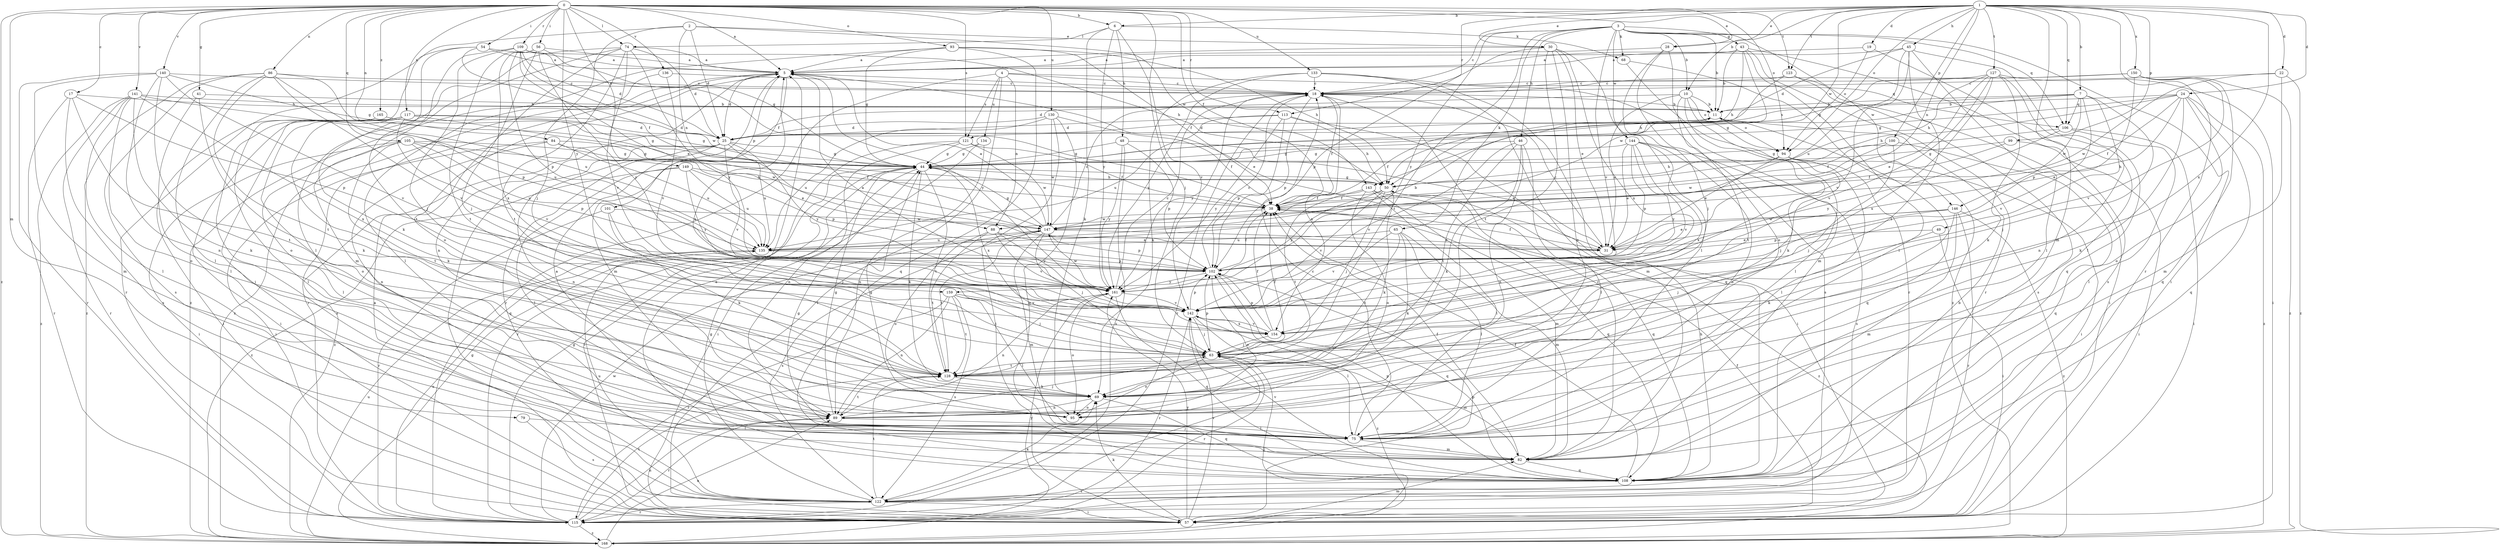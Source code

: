 strict digraph  {
0;
1;
2;
3;
4;
5;
6;
7;
10;
11;
17;
18;
19;
22;
24;
25;
28;
30;
31;
38;
41;
43;
44;
45;
46;
48;
49;
50;
54;
56;
57;
63;
65;
68;
69;
74;
75;
79;
82;
84;
86;
88;
89;
93;
94;
95;
99;
100;
101;
102;
105;
106;
108;
109;
113;
115;
117;
121;
122;
123;
127;
128;
130;
133;
134;
135;
136;
140;
141;
142;
143;
144;
146;
147;
149;
150;
154;
159;
161;
165;
168;
0 -> 5  [label=a];
0 -> 6  [label=b];
0 -> 17  [label=c];
0 -> 28  [label=e];
0 -> 38  [label=f];
0 -> 41  [label=g];
0 -> 54  [label=i];
0 -> 56  [label=i];
0 -> 63  [label=j];
0 -> 74  [label=l];
0 -> 79  [label=m];
0 -> 84  [label=n];
0 -> 86  [label=n];
0 -> 93  [label=o];
0 -> 94  [label=o];
0 -> 105  [label=q];
0 -> 109  [label=r];
0 -> 113  [label=r];
0 -> 117  [label=s];
0 -> 121  [label=s];
0 -> 123  [label=t];
0 -> 130  [label=u];
0 -> 133  [label=u];
0 -> 136  [label=v];
0 -> 140  [label=v];
0 -> 141  [label=v];
0 -> 149  [label=x];
0 -> 159  [label=y];
0 -> 165  [label=z];
0 -> 168  [label=z];
1 -> 6  [label=b];
1 -> 7  [label=b];
1 -> 10  [label=b];
1 -> 19  [label=d];
1 -> 22  [label=d];
1 -> 24  [label=d];
1 -> 28  [label=e];
1 -> 30  [label=e];
1 -> 45  [label=h];
1 -> 82  [label=m];
1 -> 88  [label=n];
1 -> 94  [label=o];
1 -> 99  [label=p];
1 -> 100  [label=p];
1 -> 106  [label=q];
1 -> 113  [label=r];
1 -> 115  [label=r];
1 -> 123  [label=t];
1 -> 127  [label=t];
1 -> 143  [label=w];
1 -> 150  [label=x];
1 -> 154  [label=x];
2 -> 25  [label=d];
2 -> 30  [label=e];
2 -> 57  [label=i];
2 -> 63  [label=j];
2 -> 88  [label=n];
2 -> 143  [label=w];
3 -> 10  [label=b];
3 -> 11  [label=b];
3 -> 18  [label=c];
3 -> 43  [label=g];
3 -> 46  [label=h];
3 -> 57  [label=i];
3 -> 65  [label=k];
3 -> 68  [label=k];
3 -> 106  [label=q];
3 -> 128  [label=t];
3 -> 142  [label=v];
3 -> 144  [label=w];
3 -> 146  [label=w];
3 -> 159  [label=y];
4 -> 18  [label=c];
4 -> 57  [label=i];
4 -> 88  [label=n];
4 -> 106  [label=q];
4 -> 115  [label=r];
4 -> 121  [label=s];
4 -> 134  [label=u];
5 -> 18  [label=c];
5 -> 25  [label=d];
5 -> 31  [label=e];
5 -> 82  [label=m];
5 -> 89  [label=n];
5 -> 101  [label=p];
5 -> 115  [label=r];
5 -> 161  [label=y];
5 -> 168  [label=z];
6 -> 48  [label=h];
6 -> 68  [label=k];
6 -> 69  [label=k];
6 -> 74  [label=l];
6 -> 142  [label=v];
6 -> 161  [label=y];
7 -> 11  [label=b];
7 -> 44  [label=g];
7 -> 49  [label=h];
7 -> 63  [label=j];
7 -> 106  [label=q];
7 -> 121  [label=s];
7 -> 142  [label=v];
7 -> 146  [label=w];
10 -> 11  [label=b];
10 -> 25  [label=d];
10 -> 31  [label=e];
10 -> 69  [label=k];
10 -> 75  [label=l];
10 -> 94  [label=o];
10 -> 128  [label=t];
11 -> 25  [label=d];
11 -> 38  [label=f];
11 -> 94  [label=o];
11 -> 108  [label=q];
17 -> 11  [label=b];
17 -> 102  [label=p];
17 -> 115  [label=r];
17 -> 122  [label=s];
17 -> 128  [label=t];
18 -> 11  [label=b];
18 -> 38  [label=f];
18 -> 102  [label=p];
18 -> 115  [label=r];
18 -> 154  [label=x];
18 -> 161  [label=y];
19 -> 5  [label=a];
19 -> 75  [label=l];
19 -> 94  [label=o];
22 -> 18  [label=c];
22 -> 82  [label=m];
22 -> 147  [label=w];
22 -> 168  [label=z];
24 -> 11  [label=b];
24 -> 31  [label=e];
24 -> 38  [label=f];
24 -> 44  [label=g];
24 -> 50  [label=h];
24 -> 69  [label=k];
24 -> 95  [label=o];
24 -> 108  [label=q];
24 -> 168  [label=z];
25 -> 44  [label=g];
25 -> 89  [label=n];
25 -> 108  [label=q];
25 -> 122  [label=s];
25 -> 135  [label=u];
25 -> 142  [label=v];
25 -> 161  [label=y];
25 -> 168  [label=z];
28 -> 5  [label=a];
28 -> 63  [label=j];
28 -> 82  [label=m];
28 -> 95  [label=o];
30 -> 5  [label=a];
30 -> 31  [label=e];
30 -> 75  [label=l];
30 -> 95  [label=o];
30 -> 102  [label=p];
30 -> 128  [label=t];
30 -> 154  [label=x];
31 -> 18  [label=c];
31 -> 38  [label=f];
38 -> 147  [label=w];
38 -> 168  [label=z];
41 -> 11  [label=b];
41 -> 69  [label=k];
41 -> 75  [label=l];
43 -> 5  [label=a];
43 -> 11  [label=b];
43 -> 50  [label=h];
43 -> 75  [label=l];
43 -> 115  [label=r];
43 -> 122  [label=s];
43 -> 147  [label=w];
44 -> 50  [label=h];
44 -> 57  [label=i];
44 -> 69  [label=k];
44 -> 128  [label=t];
44 -> 154  [label=x];
45 -> 5  [label=a];
45 -> 25  [label=d];
45 -> 75  [label=l];
45 -> 108  [label=q];
45 -> 128  [label=t];
45 -> 135  [label=u];
45 -> 142  [label=v];
46 -> 44  [label=g];
46 -> 69  [label=k];
46 -> 75  [label=l];
46 -> 89  [label=n];
46 -> 128  [label=t];
46 -> 142  [label=v];
48 -> 31  [label=e];
48 -> 44  [label=g];
48 -> 102  [label=p];
48 -> 122  [label=s];
48 -> 161  [label=y];
49 -> 31  [label=e];
49 -> 57  [label=i];
49 -> 63  [label=j];
50 -> 38  [label=f];
50 -> 44  [label=g];
50 -> 63  [label=j];
50 -> 69  [label=k];
50 -> 108  [label=q];
50 -> 142  [label=v];
50 -> 161  [label=y];
54 -> 5  [label=a];
54 -> 38  [label=f];
54 -> 50  [label=h];
54 -> 69  [label=k];
54 -> 115  [label=r];
56 -> 5  [label=a];
56 -> 44  [label=g];
56 -> 63  [label=j];
56 -> 128  [label=t];
56 -> 154  [label=x];
56 -> 161  [label=y];
57 -> 5  [label=a];
57 -> 38  [label=f];
57 -> 69  [label=k];
57 -> 82  [label=m];
57 -> 102  [label=p];
57 -> 142  [label=v];
57 -> 161  [label=y];
63 -> 5  [label=a];
63 -> 38  [label=f];
63 -> 82  [label=m];
63 -> 95  [label=o];
63 -> 102  [label=p];
63 -> 115  [label=r];
63 -> 128  [label=t];
65 -> 69  [label=k];
65 -> 75  [label=l];
65 -> 82  [label=m];
65 -> 128  [label=t];
65 -> 135  [label=u];
65 -> 142  [label=v];
68 -> 115  [label=r];
68 -> 168  [label=z];
69 -> 89  [label=n];
69 -> 95  [label=o];
69 -> 108  [label=q];
74 -> 5  [label=a];
74 -> 25  [label=d];
74 -> 75  [label=l];
74 -> 82  [label=m];
74 -> 95  [label=o];
74 -> 128  [label=t];
74 -> 142  [label=v];
74 -> 161  [label=y];
75 -> 18  [label=c];
75 -> 82  [label=m];
79 -> 75  [label=l];
79 -> 122  [label=s];
82 -> 5  [label=a];
82 -> 18  [label=c];
82 -> 38  [label=f];
82 -> 44  [label=g];
82 -> 108  [label=q];
84 -> 31  [label=e];
84 -> 44  [label=g];
84 -> 57  [label=i];
84 -> 89  [label=n];
84 -> 135  [label=u];
86 -> 18  [label=c];
86 -> 75  [label=l];
86 -> 102  [label=p];
86 -> 122  [label=s];
86 -> 128  [label=t];
86 -> 135  [label=u];
86 -> 142  [label=v];
86 -> 168  [label=z];
88 -> 31  [label=e];
88 -> 95  [label=o];
88 -> 128  [label=t];
88 -> 142  [label=v];
88 -> 161  [label=y];
89 -> 44  [label=g];
89 -> 63  [label=j];
89 -> 75  [label=l];
89 -> 115  [label=r];
89 -> 128  [label=t];
93 -> 5  [label=a];
93 -> 38  [label=f];
93 -> 44  [label=g];
93 -> 50  [label=h];
93 -> 108  [label=q];
93 -> 168  [label=z];
94 -> 31  [label=e];
94 -> 50  [label=h];
94 -> 57  [label=i];
94 -> 63  [label=j];
94 -> 75  [label=l];
95 -> 44  [label=g];
99 -> 38  [label=f];
99 -> 44  [label=g];
99 -> 57  [label=i];
100 -> 44  [label=g];
100 -> 63  [label=j];
100 -> 108  [label=q];
100 -> 147  [label=w];
101 -> 63  [label=j];
101 -> 69  [label=k];
101 -> 115  [label=r];
101 -> 147  [label=w];
102 -> 18  [label=c];
102 -> 38  [label=f];
102 -> 95  [label=o];
102 -> 108  [label=q];
102 -> 161  [label=y];
105 -> 38  [label=f];
105 -> 44  [label=g];
105 -> 57  [label=i];
105 -> 75  [label=l];
105 -> 102  [label=p];
105 -> 128  [label=t];
105 -> 135  [label=u];
106 -> 38  [label=f];
106 -> 57  [label=i];
106 -> 75  [label=l];
106 -> 161  [label=y];
108 -> 5  [label=a];
108 -> 11  [label=b];
108 -> 38  [label=f];
108 -> 50  [label=h];
108 -> 102  [label=p];
108 -> 122  [label=s];
108 -> 142  [label=v];
109 -> 5  [label=a];
109 -> 25  [label=d];
109 -> 31  [label=e];
109 -> 38  [label=f];
109 -> 63  [label=j];
109 -> 102  [label=p];
109 -> 128  [label=t];
109 -> 147  [label=w];
113 -> 25  [label=d];
113 -> 50  [label=h];
113 -> 57  [label=i];
113 -> 102  [label=p];
113 -> 135  [label=u];
113 -> 161  [label=y];
115 -> 44  [label=g];
115 -> 89  [label=n];
115 -> 128  [label=t];
115 -> 135  [label=u];
115 -> 147  [label=w];
115 -> 168  [label=z];
117 -> 25  [label=d];
117 -> 44  [label=g];
117 -> 57  [label=i];
117 -> 69  [label=k];
117 -> 95  [label=o];
117 -> 122  [label=s];
117 -> 142  [label=v];
117 -> 147  [label=w];
121 -> 38  [label=f];
121 -> 44  [label=g];
121 -> 89  [label=n];
121 -> 115  [label=r];
121 -> 147  [label=w];
122 -> 44  [label=g];
122 -> 57  [label=i];
122 -> 63  [label=j];
122 -> 69  [label=k];
122 -> 115  [label=r];
122 -> 128  [label=t];
122 -> 135  [label=u];
123 -> 18  [label=c];
123 -> 50  [label=h];
123 -> 57  [label=i];
123 -> 122  [label=s];
127 -> 18  [label=c];
127 -> 31  [label=e];
127 -> 50  [label=h];
127 -> 57  [label=i];
127 -> 69  [label=k];
127 -> 89  [label=n];
127 -> 142  [label=v];
127 -> 154  [label=x];
128 -> 69  [label=k];
130 -> 25  [label=d];
130 -> 38  [label=f];
130 -> 57  [label=i];
130 -> 108  [label=q];
130 -> 135  [label=u];
130 -> 147  [label=w];
133 -> 18  [label=c];
133 -> 69  [label=k];
133 -> 82  [label=m];
133 -> 108  [label=q];
133 -> 122  [label=s];
133 -> 161  [label=y];
134 -> 44  [label=g];
134 -> 57  [label=i];
134 -> 89  [label=n];
135 -> 11  [label=b];
135 -> 102  [label=p];
136 -> 18  [label=c];
136 -> 75  [label=l];
136 -> 142  [label=v];
140 -> 18  [label=c];
140 -> 44  [label=g];
140 -> 82  [label=m];
140 -> 89  [label=n];
140 -> 95  [label=o];
140 -> 115  [label=r];
140 -> 142  [label=v];
141 -> 11  [label=b];
141 -> 69  [label=k];
141 -> 75  [label=l];
141 -> 95  [label=o];
141 -> 115  [label=r];
141 -> 135  [label=u];
141 -> 154  [label=x];
141 -> 168  [label=z];
142 -> 63  [label=j];
142 -> 75  [label=l];
142 -> 102  [label=p];
142 -> 115  [label=r];
142 -> 154  [label=x];
142 -> 168  [label=z];
143 -> 38  [label=f];
143 -> 75  [label=l];
143 -> 82  [label=m];
143 -> 95  [label=o];
143 -> 108  [label=q];
143 -> 128  [label=t];
144 -> 31  [label=e];
144 -> 44  [label=g];
144 -> 89  [label=n];
144 -> 102  [label=p];
144 -> 122  [label=s];
144 -> 142  [label=v];
144 -> 154  [label=x];
144 -> 161  [label=y];
146 -> 31  [label=e];
146 -> 69  [label=k];
146 -> 82  [label=m];
146 -> 102  [label=p];
146 -> 115  [label=r];
146 -> 147  [label=w];
146 -> 168  [label=z];
147 -> 5  [label=a];
147 -> 18  [label=c];
147 -> 31  [label=e];
147 -> 44  [label=g];
147 -> 63  [label=j];
147 -> 82  [label=m];
147 -> 102  [label=p];
147 -> 122  [label=s];
147 -> 128  [label=t];
147 -> 135  [label=u];
149 -> 50  [label=h];
149 -> 75  [label=l];
149 -> 102  [label=p];
149 -> 135  [label=u];
149 -> 161  [label=y];
149 -> 168  [label=z];
150 -> 18  [label=c];
150 -> 44  [label=g];
150 -> 102  [label=p];
150 -> 108  [label=q];
150 -> 142  [label=v];
150 -> 168  [label=z];
154 -> 38  [label=f];
154 -> 63  [label=j];
154 -> 102  [label=p];
154 -> 142  [label=v];
159 -> 63  [label=j];
159 -> 75  [label=l];
159 -> 89  [label=n];
159 -> 115  [label=r];
159 -> 122  [label=s];
159 -> 128  [label=t];
159 -> 142  [label=v];
161 -> 5  [label=a];
161 -> 18  [label=c];
161 -> 89  [label=n];
161 -> 95  [label=o];
161 -> 108  [label=q];
161 -> 142  [label=v];
161 -> 147  [label=w];
165 -> 25  [label=d];
165 -> 44  [label=g];
165 -> 57  [label=i];
165 -> 75  [label=l];
168 -> 44  [label=g];
168 -> 63  [label=j];
168 -> 89  [label=n];
168 -> 135  [label=u];
168 -> 161  [label=y];
}
